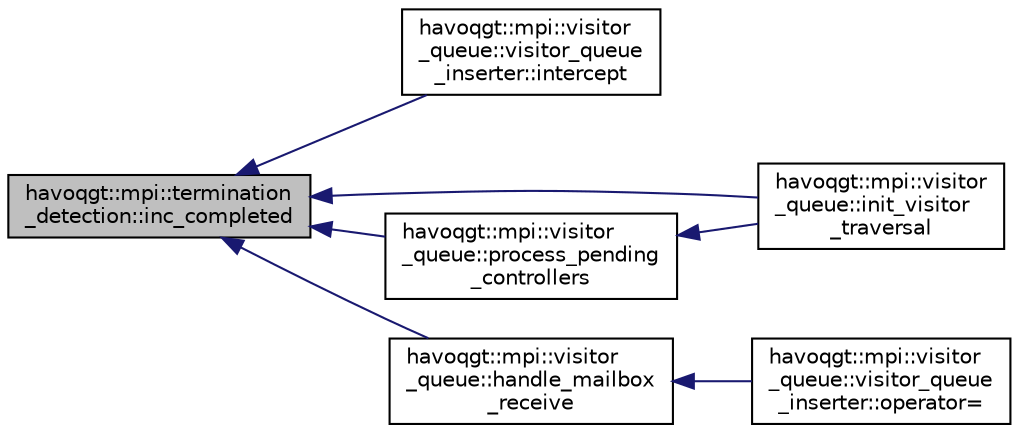 digraph "havoqgt::mpi::termination_detection::inc_completed"
{
  edge [fontname="Helvetica",fontsize="10",labelfontname="Helvetica",labelfontsize="10"];
  node [fontname="Helvetica",fontsize="10",shape=record];
  rankdir="LR";
  Node1 [label="havoqgt::mpi::termination\l_detection::inc_completed",height=0.2,width=0.4,color="black", fillcolor="grey75", style="filled", fontcolor="black"];
  Node1 -> Node2 [dir="back",color="midnightblue",fontsize="10",style="solid",fontname="Helvetica"];
  Node2 [label="havoqgt::mpi::visitor\l_queue::visitor_queue\l_inserter::intercept",height=0.2,width=0.4,color="black", fillcolor="white", style="filled",URL="$classhavoqgt_1_1mpi_1_1visitor__queue_1_1visitor__queue__inserter.html#a7a5892caebeddc7c25a3efaf5ca910ad"];
  Node1 -> Node3 [dir="back",color="midnightblue",fontsize="10",style="solid",fontname="Helvetica"];
  Node3 [label="havoqgt::mpi::visitor\l_queue::init_visitor\l_traversal",height=0.2,width=0.4,color="black", fillcolor="white", style="filled",URL="$classhavoqgt_1_1mpi_1_1visitor__queue.html#a88189d63aa4fd924ddc3df373aa3842f"];
  Node1 -> Node4 [dir="back",color="midnightblue",fontsize="10",style="solid",fontname="Helvetica"];
  Node4 [label="havoqgt::mpi::visitor\l_queue::process_pending\l_controllers",height=0.2,width=0.4,color="black", fillcolor="white", style="filled",URL="$classhavoqgt_1_1mpi_1_1visitor__queue.html#a859a2b400ed2d00cec90347c1a06e3b8"];
  Node4 -> Node3 [dir="back",color="midnightblue",fontsize="10",style="solid",fontname="Helvetica"];
  Node1 -> Node5 [dir="back",color="midnightblue",fontsize="10",style="solid",fontname="Helvetica"];
  Node5 [label="havoqgt::mpi::visitor\l_queue::handle_mailbox\l_receive",height=0.2,width=0.4,color="black", fillcolor="white", style="filled",URL="$classhavoqgt_1_1mpi_1_1visitor__queue.html#ac4598536de30937b456ed0c138a580e7"];
  Node5 -> Node6 [dir="back",color="midnightblue",fontsize="10",style="solid",fontname="Helvetica"];
  Node6 [label="havoqgt::mpi::visitor\l_queue::visitor_queue\l_inserter::operator=",height=0.2,width=0.4,color="black", fillcolor="white", style="filled",URL="$classhavoqgt_1_1mpi_1_1visitor__queue_1_1visitor__queue__inserter.html#ab233686ea1479ce5b17477423a9f52eb"];
}

